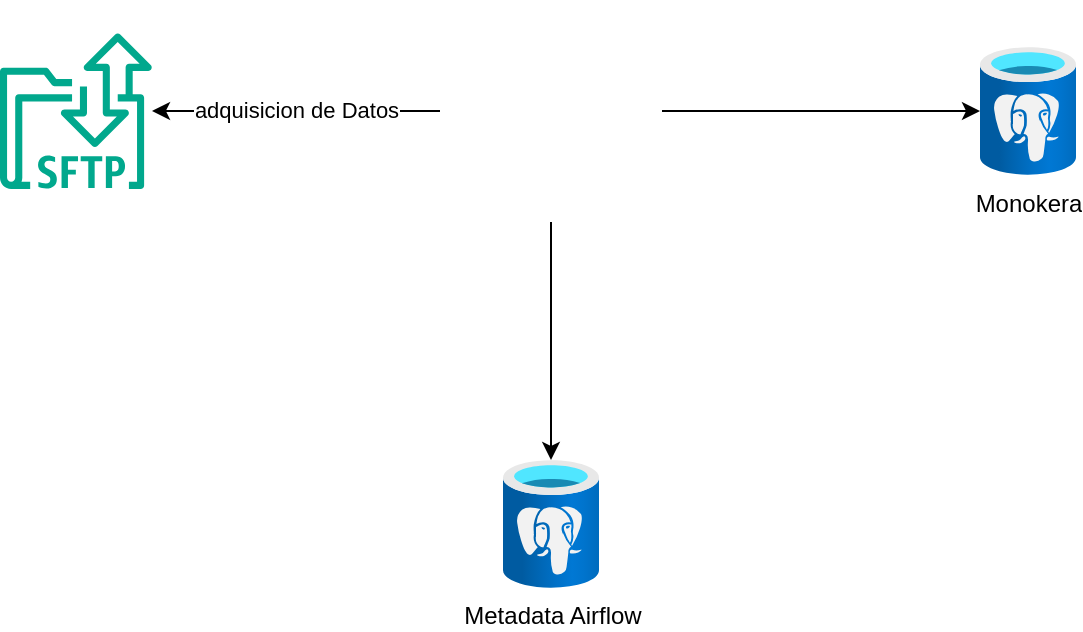 <mxfile version="25.0.3">
  <diagram name="Page-1" id="Y0Gy5NYn32qZPiLOd5Rk">
    <mxGraphModel dx="1266" dy="599" grid="1" gridSize="10" guides="1" tooltips="1" connect="1" arrows="1" fold="1" page="1" pageScale="1" pageWidth="850" pageHeight="1100" math="0" shadow="0">
      <root>
        <mxCell id="0" />
        <mxCell id="1" parent="0" />
        <mxCell id="GWgCQeXikhsRdvunHpwr-1" value="" style="sketch=0;outlineConnect=0;fontColor=#232F3E;gradientColor=none;fillColor=#01A88D;strokeColor=none;dashed=0;verticalLabelPosition=bottom;verticalAlign=top;align=center;html=1;fontSize=12;fontStyle=0;aspect=fixed;shape=mxgraph.aws4.transfer_for_sftp_resource;" vertex="1" parent="1">
          <mxGeometry x="110" y="156.5" width="76" height="78" as="geometry" />
        </mxCell>
        <mxCell id="GWgCQeXikhsRdvunHpwr-5" style="edgeStyle=orthogonalEdgeStyle;rounded=0;orthogonalLoop=1;jettySize=auto;html=1;" edge="1" parent="1" source="GWgCQeXikhsRdvunHpwr-2" target="GWgCQeXikhsRdvunHpwr-4">
          <mxGeometry relative="1" as="geometry" />
        </mxCell>
        <mxCell id="GWgCQeXikhsRdvunHpwr-6" style="edgeStyle=orthogonalEdgeStyle;rounded=0;orthogonalLoop=1;jettySize=auto;html=1;" edge="1" parent="1" source="GWgCQeXikhsRdvunHpwr-2" target="GWgCQeXikhsRdvunHpwr-3">
          <mxGeometry relative="1" as="geometry" />
        </mxCell>
        <mxCell id="GWgCQeXikhsRdvunHpwr-7" value="adquisicion de Datos" style="edgeStyle=orthogonalEdgeStyle;rounded=0;orthogonalLoop=1;jettySize=auto;html=1;" edge="1" parent="1" source="GWgCQeXikhsRdvunHpwr-2" target="GWgCQeXikhsRdvunHpwr-1">
          <mxGeometry relative="1" as="geometry" />
        </mxCell>
        <mxCell id="GWgCQeXikhsRdvunHpwr-2" value="" style="shape=image;verticalLabelPosition=bottom;labelBackgroundColor=default;verticalAlign=top;aspect=fixed;imageAspect=0;image=https://static-00.iconduck.com/assets.00/airflow-icon-2048x2048-ptyvisqh.png;" vertex="1" parent="1">
          <mxGeometry x="330" y="140" width="111" height="111" as="geometry" />
        </mxCell>
        <mxCell id="GWgCQeXikhsRdvunHpwr-3" value="Monokera" style="image;aspect=fixed;html=1;points=[];align=center;fontSize=12;image=img/lib/azure2/databases/Azure_Database_PostgreSQL_Server.svg;" vertex="1" parent="1">
          <mxGeometry x="600" y="163.5" width="48" height="64" as="geometry" />
        </mxCell>
        <mxCell id="GWgCQeXikhsRdvunHpwr-4" value="Metadata Airflow" style="image;aspect=fixed;html=1;points=[];align=center;fontSize=12;image=img/lib/azure2/databases/Azure_Database_PostgreSQL_Server.svg;" vertex="1" parent="1">
          <mxGeometry x="361.5" y="370" width="48" height="64" as="geometry" />
        </mxCell>
      </root>
    </mxGraphModel>
  </diagram>
</mxfile>
